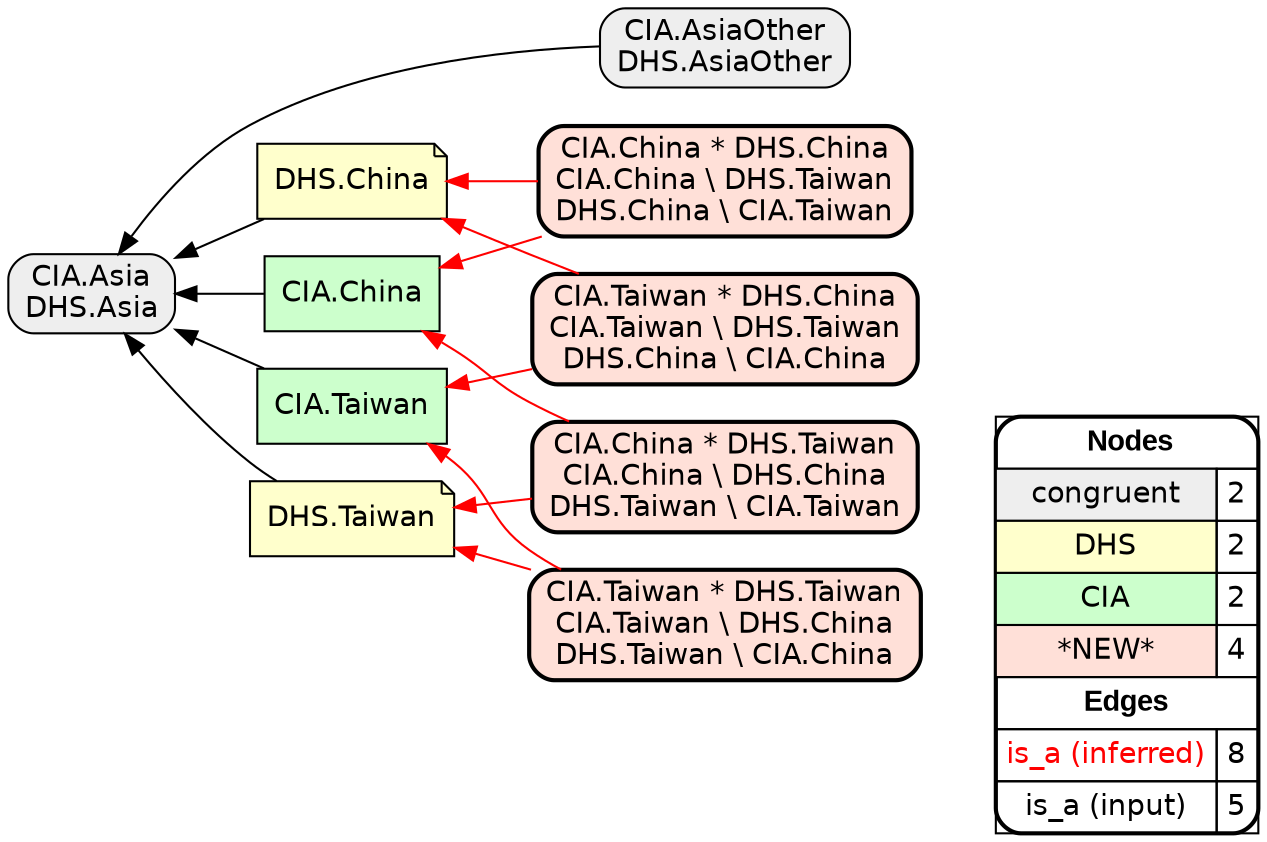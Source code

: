 digraph{
rankdir=RL
node[shape=box style="filled,rounded" fillcolor="#EEEEEE" fontname="helvetica"] 
"CIA.AsiaOther\nDHS.AsiaOther"
"CIA.Asia\nDHS.Asia"
node[shape=note style=filled fillcolor="#FFFFCC" fontname="helvetica"] 
"DHS.China"
"DHS.Taiwan"
node[shape=box style=filled fillcolor="#CCFFCC" fontname="helvetica"] 
"CIA.China"
"CIA.Taiwan"
node[shape=box style="filled,rounded,bold" fillcolor="#FFE0D8" fontname="helvetica"] 
"CIA.Taiwan * DHS.China\nCIA.Taiwan \\ DHS.Taiwan\nDHS.China \\ CIA.China"
"CIA.Taiwan * DHS.Taiwan\nCIA.Taiwan \\ DHS.China\nDHS.Taiwan \\ CIA.China"
"CIA.China * DHS.Taiwan\nCIA.China \\ DHS.China\nDHS.Taiwan \\ CIA.Taiwan"
"CIA.China * DHS.China\nCIA.China \\ DHS.Taiwan\nDHS.China \\ CIA.Taiwan"
edge[arrowhead=normal style=dotted color="#000000" constraint=true penwidth=1]
edge[arrowhead=normal style=solid color="#FF0000" constraint=true penwidth=1]
"CIA.Taiwan * DHS.China\nCIA.Taiwan \\ DHS.Taiwan\nDHS.China \\ CIA.China" -> "DHS.China"
"CIA.China * DHS.China\nCIA.China \\ DHS.Taiwan\nDHS.China \\ CIA.Taiwan" -> "CIA.China"
"CIA.China * DHS.Taiwan\nCIA.China \\ DHS.China\nDHS.Taiwan \\ CIA.Taiwan" -> "DHS.Taiwan"
"CIA.China * DHS.China\nCIA.China \\ DHS.Taiwan\nDHS.China \\ CIA.Taiwan" -> "DHS.China"
"CIA.China * DHS.Taiwan\nCIA.China \\ DHS.China\nDHS.Taiwan \\ CIA.Taiwan" -> "CIA.China"
"CIA.Taiwan * DHS.Taiwan\nCIA.Taiwan \\ DHS.China\nDHS.Taiwan \\ CIA.China" -> "DHS.Taiwan"
"CIA.Taiwan * DHS.China\nCIA.Taiwan \\ DHS.Taiwan\nDHS.China \\ CIA.China" -> "CIA.Taiwan"
"CIA.Taiwan * DHS.Taiwan\nCIA.Taiwan \\ DHS.China\nDHS.Taiwan \\ CIA.China" -> "CIA.Taiwan"
edge[arrowhead=normal style=solid color="#000000" constraint=true penwidth=1]
"CIA.China" -> "CIA.Asia\nDHS.Asia"
"DHS.Taiwan" -> "CIA.Asia\nDHS.Asia"
"CIA.Taiwan" -> "CIA.Asia\nDHS.Asia"
"CIA.AsiaOther\nDHS.AsiaOther" -> "CIA.Asia\nDHS.Asia"
"DHS.China" -> "CIA.Asia\nDHS.Asia"
node[shape=box] 
{rank=source Legend [fillcolor= white margin=0 label=< 
 <TABLE BORDER="0" CELLBORDER="1" CELLSPACING="0" CELLPADDING="4"> 
<TR> <TD COLSPAN="2"><font face="Arial Black"> Nodes</font></TD> </TR> 
<TR> 
 <TD bgcolor="#EEEEEE" fontname="helvetica">congruent</TD> 
 <TD>2</TD> 
 </TR> 
<TR> 
 <TD bgcolor="#FFFFCC" fontname="helvetica">DHS</TD> 
 <TD>2</TD> 
 </TR> 
<TR> 
 <TD bgcolor="#CCFFCC" fontname="helvetica">CIA</TD> 
 <TD>2</TD> 
 </TR> 
<TR> 
 <TD bgcolor="#FFE0D8" fontname="helvetica">*NEW*</TD> 
 <TD>4</TD> 
 </TR> 
<TR> <TD COLSPAN="2"><font face = "Arial Black"> Edges </font></TD> </TR> 
<TR> 
 <TD><font color ="#FF0000">is_a (inferred)</font></TD><TD>8</TD>
</TR>
<TR> 
 <TD><font color ="#000000">is_a (input)</font></TD><TD>5</TD>
</TR>
</TABLE> 
 >] } 
}